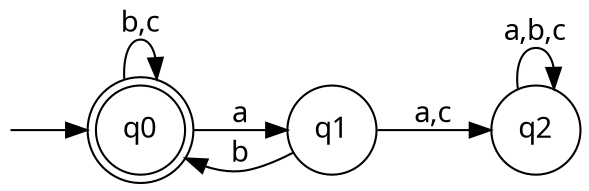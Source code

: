 digraph ej07_m1 {
	dpi=300
    rankdir=LR
	fontname="Ubuntu Mono"
	node [fontname="Ubuntu Mono", width=0.5]
	edge [fontname="Ubuntu Mono"]
	node [shape=doublecircle]; q0
	node [shape=circle]
	start [label="", shape=none, width=0, height=0]
	start -> q0
	q0 -> q0 [label="b,c"]
	q0 -> q1 [label="a"]
	q1 -> q0 [label="b"]
	q1 -> q2 [label="a,c"]
	q2 -> q2 [label="a,b,c"]
}
